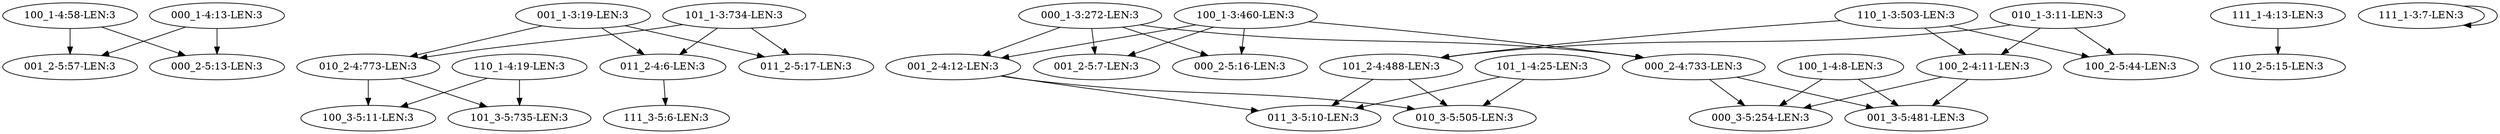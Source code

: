 digraph G {
    "100_1-4:58-LEN:3" -> "001_2-5:57-LEN:3";
    "100_1-4:58-LEN:3" -> "000_2-5:13-LEN:3";
    "011_2-4:6-LEN:3" -> "111_3-5:6-LEN:3";
    "001_2-4:12-LEN:3" -> "011_3-5:10-LEN:3";
    "001_2-4:12-LEN:3" -> "010_3-5:505-LEN:3";
    "100_2-4:11-LEN:3" -> "000_3-5:254-LEN:3";
    "100_2-4:11-LEN:3" -> "001_3-5:481-LEN:3";
    "001_1-3:19-LEN:3" -> "011_2-5:17-LEN:3";
    "001_1-3:19-LEN:3" -> "011_2-4:6-LEN:3";
    "001_1-3:19-LEN:3" -> "010_2-4:773-LEN:3";
    "000_1-4:13-LEN:3" -> "001_2-5:57-LEN:3";
    "000_1-4:13-LEN:3" -> "000_2-5:13-LEN:3";
    "110_1-4:19-LEN:3" -> "101_3-5:735-LEN:3";
    "110_1-4:19-LEN:3" -> "100_3-5:11-LEN:3";
    "000_2-4:733-LEN:3" -> "000_3-5:254-LEN:3";
    "000_2-4:733-LEN:3" -> "001_3-5:481-LEN:3";
    "110_1-3:503-LEN:3" -> "100_2-4:11-LEN:3";
    "110_1-3:503-LEN:3" -> "100_2-5:44-LEN:3";
    "110_1-3:503-LEN:3" -> "101_2-4:488-LEN:3";
    "101_1-3:734-LEN:3" -> "011_2-5:17-LEN:3";
    "101_1-3:734-LEN:3" -> "011_2-4:6-LEN:3";
    "101_1-3:734-LEN:3" -> "010_2-4:773-LEN:3";
    "000_1-3:272-LEN:3" -> "001_2-4:12-LEN:3";
    "000_1-3:272-LEN:3" -> "001_2-5:7-LEN:3";
    "000_1-3:272-LEN:3" -> "000_2-4:733-LEN:3";
    "000_1-3:272-LEN:3" -> "000_2-5:16-LEN:3";
    "101_1-4:25-LEN:3" -> "011_3-5:10-LEN:3";
    "101_1-4:25-LEN:3" -> "010_3-5:505-LEN:3";
    "111_1-4:13-LEN:3" -> "110_2-5:15-LEN:3";
    "010_2-4:773-LEN:3" -> "101_3-5:735-LEN:3";
    "010_2-4:773-LEN:3" -> "100_3-5:11-LEN:3";
    "101_2-4:488-LEN:3" -> "011_3-5:10-LEN:3";
    "101_2-4:488-LEN:3" -> "010_3-5:505-LEN:3";
    "111_1-3:7-LEN:3" -> "111_1-3:7-LEN:3";
    "100_1-3:460-LEN:3" -> "001_2-4:12-LEN:3";
    "100_1-3:460-LEN:3" -> "001_2-5:7-LEN:3";
    "100_1-3:460-LEN:3" -> "000_2-4:733-LEN:3";
    "100_1-3:460-LEN:3" -> "000_2-5:16-LEN:3";
    "010_1-3:11-LEN:3" -> "100_2-4:11-LEN:3";
    "010_1-3:11-LEN:3" -> "100_2-5:44-LEN:3";
    "010_1-3:11-LEN:3" -> "101_2-4:488-LEN:3";
    "100_1-4:8-LEN:3" -> "000_3-5:254-LEN:3";
    "100_1-4:8-LEN:3" -> "001_3-5:481-LEN:3";
}
